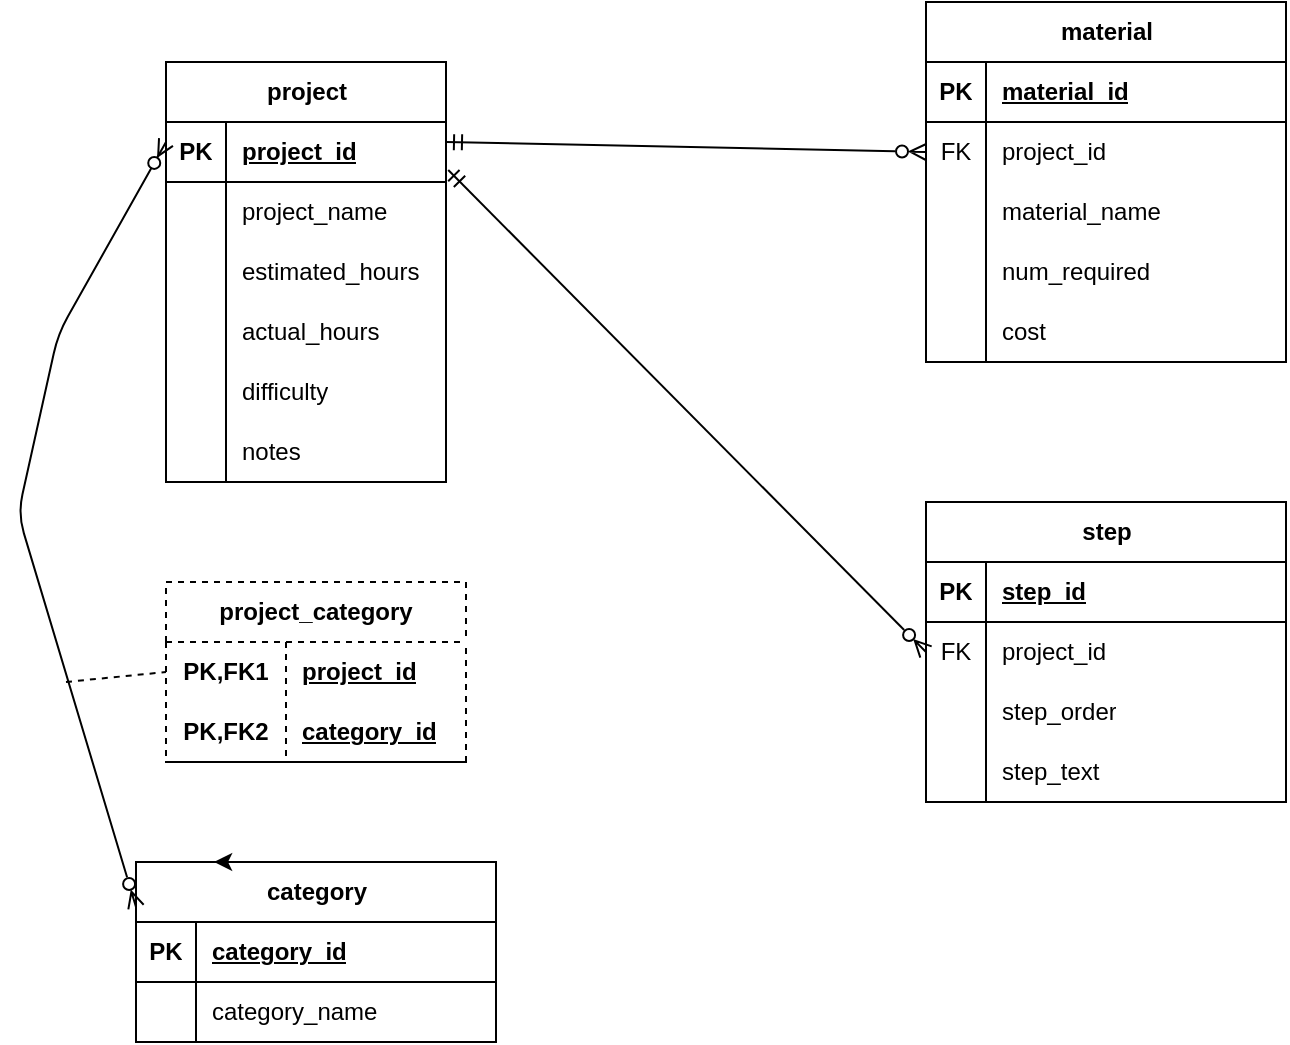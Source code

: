 <mxfile version="26.0.9">
  <diagram name="Page-1" id="Xn7ntxZpE5jYEDATrZIP">
    <mxGraphModel dx="1964" dy="854" grid="1" gridSize="10" guides="1" tooltips="1" connect="1" arrows="1" fold="1" page="1" pageScale="1" pageWidth="850" pageHeight="1100" math="0" shadow="0">
      <root>
        <mxCell id="0" />
        <mxCell id="1" parent="0" />
        <mxCell id="2nytG0gVea6tJ5IU2Dzw-1" value="project" style="shape=table;startSize=30;container=1;collapsible=1;childLayout=tableLayout;fixedRows=1;rowLines=0;fontStyle=1;align=center;resizeLast=1;html=1;" vertex="1" parent="1">
          <mxGeometry x="-50" y="60" width="140" height="210" as="geometry" />
        </mxCell>
        <mxCell id="2nytG0gVea6tJ5IU2Dzw-2" value="" style="shape=tableRow;horizontal=0;startSize=0;swimlaneHead=0;swimlaneBody=0;fillColor=none;collapsible=0;dropTarget=0;points=[[0,0.5],[1,0.5]];portConstraint=eastwest;top=0;left=0;right=0;bottom=1;" vertex="1" parent="2nytG0gVea6tJ5IU2Dzw-1">
          <mxGeometry y="30" width="140" height="30" as="geometry" />
        </mxCell>
        <mxCell id="2nytG0gVea6tJ5IU2Dzw-3" value="PK" style="shape=partialRectangle;connectable=0;fillColor=none;top=0;left=0;bottom=0;right=0;fontStyle=1;overflow=hidden;whiteSpace=wrap;html=1;" vertex="1" parent="2nytG0gVea6tJ5IU2Dzw-2">
          <mxGeometry width="30" height="30" as="geometry">
            <mxRectangle width="30" height="30" as="alternateBounds" />
          </mxGeometry>
        </mxCell>
        <mxCell id="2nytG0gVea6tJ5IU2Dzw-4" value="project_id" style="shape=partialRectangle;connectable=0;fillColor=none;top=0;left=0;bottom=0;right=0;align=left;spacingLeft=6;fontStyle=5;overflow=hidden;whiteSpace=wrap;html=1;" vertex="1" parent="2nytG0gVea6tJ5IU2Dzw-2">
          <mxGeometry x="30" width="110" height="30" as="geometry">
            <mxRectangle width="110" height="30" as="alternateBounds" />
          </mxGeometry>
        </mxCell>
        <mxCell id="2nytG0gVea6tJ5IU2Dzw-5" value="" style="shape=tableRow;horizontal=0;startSize=0;swimlaneHead=0;swimlaneBody=0;fillColor=none;collapsible=0;dropTarget=0;points=[[0,0.5],[1,0.5]];portConstraint=eastwest;top=0;left=0;right=0;bottom=0;" vertex="1" parent="2nytG0gVea6tJ5IU2Dzw-1">
          <mxGeometry y="60" width="140" height="30" as="geometry" />
        </mxCell>
        <mxCell id="2nytG0gVea6tJ5IU2Dzw-6" value="" style="shape=partialRectangle;connectable=0;fillColor=none;top=0;left=0;bottom=0;right=0;editable=1;overflow=hidden;whiteSpace=wrap;html=1;" vertex="1" parent="2nytG0gVea6tJ5IU2Dzw-5">
          <mxGeometry width="30" height="30" as="geometry">
            <mxRectangle width="30" height="30" as="alternateBounds" />
          </mxGeometry>
        </mxCell>
        <mxCell id="2nytG0gVea6tJ5IU2Dzw-7" value="project_name" style="shape=partialRectangle;connectable=0;fillColor=none;top=0;left=0;bottom=0;right=0;align=left;spacingLeft=6;overflow=hidden;whiteSpace=wrap;html=1;" vertex="1" parent="2nytG0gVea6tJ5IU2Dzw-5">
          <mxGeometry x="30" width="110" height="30" as="geometry">
            <mxRectangle width="110" height="30" as="alternateBounds" />
          </mxGeometry>
        </mxCell>
        <mxCell id="2nytG0gVea6tJ5IU2Dzw-8" value="" style="shape=tableRow;horizontal=0;startSize=0;swimlaneHead=0;swimlaneBody=0;fillColor=none;collapsible=0;dropTarget=0;points=[[0,0.5],[1,0.5]];portConstraint=eastwest;top=0;left=0;right=0;bottom=0;" vertex="1" parent="2nytG0gVea6tJ5IU2Dzw-1">
          <mxGeometry y="90" width="140" height="30" as="geometry" />
        </mxCell>
        <mxCell id="2nytG0gVea6tJ5IU2Dzw-9" value="" style="shape=partialRectangle;connectable=0;fillColor=none;top=0;left=0;bottom=0;right=0;editable=1;overflow=hidden;whiteSpace=wrap;html=1;" vertex="1" parent="2nytG0gVea6tJ5IU2Dzw-8">
          <mxGeometry width="30" height="30" as="geometry">
            <mxRectangle width="30" height="30" as="alternateBounds" />
          </mxGeometry>
        </mxCell>
        <mxCell id="2nytG0gVea6tJ5IU2Dzw-10" value="estimated_hours" style="shape=partialRectangle;connectable=0;fillColor=none;top=0;left=0;bottom=0;right=0;align=left;spacingLeft=6;overflow=hidden;whiteSpace=wrap;html=1;" vertex="1" parent="2nytG0gVea6tJ5IU2Dzw-8">
          <mxGeometry x="30" width="110" height="30" as="geometry">
            <mxRectangle width="110" height="30" as="alternateBounds" />
          </mxGeometry>
        </mxCell>
        <mxCell id="2nytG0gVea6tJ5IU2Dzw-11" value="" style="shape=tableRow;horizontal=0;startSize=0;swimlaneHead=0;swimlaneBody=0;fillColor=none;collapsible=0;dropTarget=0;points=[[0,0.5],[1,0.5]];portConstraint=eastwest;top=0;left=0;right=0;bottom=0;" vertex="1" parent="2nytG0gVea6tJ5IU2Dzw-1">
          <mxGeometry y="120" width="140" height="30" as="geometry" />
        </mxCell>
        <mxCell id="2nytG0gVea6tJ5IU2Dzw-12" value="" style="shape=partialRectangle;connectable=0;fillColor=none;top=0;left=0;bottom=0;right=0;editable=1;overflow=hidden;whiteSpace=wrap;html=1;" vertex="1" parent="2nytG0gVea6tJ5IU2Dzw-11">
          <mxGeometry width="30" height="30" as="geometry">
            <mxRectangle width="30" height="30" as="alternateBounds" />
          </mxGeometry>
        </mxCell>
        <mxCell id="2nytG0gVea6tJ5IU2Dzw-13" value="actual_hours" style="shape=partialRectangle;connectable=0;fillColor=none;top=0;left=0;bottom=0;right=0;align=left;spacingLeft=6;overflow=hidden;whiteSpace=wrap;html=1;" vertex="1" parent="2nytG0gVea6tJ5IU2Dzw-11">
          <mxGeometry x="30" width="110" height="30" as="geometry">
            <mxRectangle width="110" height="30" as="alternateBounds" />
          </mxGeometry>
        </mxCell>
        <mxCell id="2nytG0gVea6tJ5IU2Dzw-20" style="shape=tableRow;horizontal=0;startSize=0;swimlaneHead=0;swimlaneBody=0;fillColor=none;collapsible=0;dropTarget=0;points=[[0,0.5],[1,0.5]];portConstraint=eastwest;top=0;left=0;right=0;bottom=0;" vertex="1" parent="2nytG0gVea6tJ5IU2Dzw-1">
          <mxGeometry y="150" width="140" height="30" as="geometry" />
        </mxCell>
        <mxCell id="2nytG0gVea6tJ5IU2Dzw-21" style="shape=partialRectangle;connectable=0;fillColor=none;top=0;left=0;bottom=0;right=0;editable=1;overflow=hidden;whiteSpace=wrap;html=1;" vertex="1" parent="2nytG0gVea6tJ5IU2Dzw-20">
          <mxGeometry width="30" height="30" as="geometry">
            <mxRectangle width="30" height="30" as="alternateBounds" />
          </mxGeometry>
        </mxCell>
        <mxCell id="2nytG0gVea6tJ5IU2Dzw-22" value="difficulty" style="shape=partialRectangle;connectable=0;fillColor=none;top=0;left=0;bottom=0;right=0;align=left;spacingLeft=6;overflow=hidden;whiteSpace=wrap;html=1;" vertex="1" parent="2nytG0gVea6tJ5IU2Dzw-20">
          <mxGeometry x="30" width="110" height="30" as="geometry">
            <mxRectangle width="110" height="30" as="alternateBounds" />
          </mxGeometry>
        </mxCell>
        <mxCell id="2nytG0gVea6tJ5IU2Dzw-17" style="shape=tableRow;horizontal=0;startSize=0;swimlaneHead=0;swimlaneBody=0;fillColor=none;collapsible=0;dropTarget=0;points=[[0,0.5],[1,0.5]];portConstraint=eastwest;top=0;left=0;right=0;bottom=0;" vertex="1" parent="2nytG0gVea6tJ5IU2Dzw-1">
          <mxGeometry y="180" width="140" height="30" as="geometry" />
        </mxCell>
        <mxCell id="2nytG0gVea6tJ5IU2Dzw-18" style="shape=partialRectangle;connectable=0;fillColor=none;top=0;left=0;bottom=0;right=0;editable=1;overflow=hidden;whiteSpace=wrap;html=1;" vertex="1" parent="2nytG0gVea6tJ5IU2Dzw-17">
          <mxGeometry width="30" height="30" as="geometry">
            <mxRectangle width="30" height="30" as="alternateBounds" />
          </mxGeometry>
        </mxCell>
        <mxCell id="2nytG0gVea6tJ5IU2Dzw-19" value="notes" style="shape=partialRectangle;connectable=0;fillColor=none;top=0;left=0;bottom=0;right=0;align=left;spacingLeft=6;overflow=hidden;whiteSpace=wrap;html=1;" vertex="1" parent="2nytG0gVea6tJ5IU2Dzw-17">
          <mxGeometry x="30" width="110" height="30" as="geometry">
            <mxRectangle width="110" height="30" as="alternateBounds" />
          </mxGeometry>
        </mxCell>
        <mxCell id="2nytG0gVea6tJ5IU2Dzw-23" value="material" style="shape=table;startSize=30;container=1;collapsible=1;childLayout=tableLayout;fixedRows=1;rowLines=0;fontStyle=1;align=center;resizeLast=1;html=1;" vertex="1" parent="1">
          <mxGeometry x="330" y="30" width="180" height="180" as="geometry" />
        </mxCell>
        <mxCell id="2nytG0gVea6tJ5IU2Dzw-24" value="" style="shape=tableRow;horizontal=0;startSize=0;swimlaneHead=0;swimlaneBody=0;fillColor=none;collapsible=0;dropTarget=0;points=[[0,0.5],[1,0.5]];portConstraint=eastwest;top=0;left=0;right=0;bottom=1;" vertex="1" parent="2nytG0gVea6tJ5IU2Dzw-23">
          <mxGeometry y="30" width="180" height="30" as="geometry" />
        </mxCell>
        <mxCell id="2nytG0gVea6tJ5IU2Dzw-25" value="PK" style="shape=partialRectangle;connectable=0;fillColor=none;top=0;left=0;bottom=0;right=0;fontStyle=1;overflow=hidden;whiteSpace=wrap;html=1;" vertex="1" parent="2nytG0gVea6tJ5IU2Dzw-24">
          <mxGeometry width="30" height="30" as="geometry">
            <mxRectangle width="30" height="30" as="alternateBounds" />
          </mxGeometry>
        </mxCell>
        <mxCell id="2nytG0gVea6tJ5IU2Dzw-26" value="material_id" style="shape=partialRectangle;connectable=0;fillColor=none;top=0;left=0;bottom=0;right=0;align=left;spacingLeft=6;fontStyle=5;overflow=hidden;whiteSpace=wrap;html=1;" vertex="1" parent="2nytG0gVea6tJ5IU2Dzw-24">
          <mxGeometry x="30" width="150" height="30" as="geometry">
            <mxRectangle width="150" height="30" as="alternateBounds" />
          </mxGeometry>
        </mxCell>
        <mxCell id="2nytG0gVea6tJ5IU2Dzw-27" value="" style="shape=tableRow;horizontal=0;startSize=0;swimlaneHead=0;swimlaneBody=0;fillColor=none;collapsible=0;dropTarget=0;points=[[0,0.5],[1,0.5]];portConstraint=eastwest;top=0;left=0;right=0;bottom=0;" vertex="1" parent="2nytG0gVea6tJ5IU2Dzw-23">
          <mxGeometry y="60" width="180" height="30" as="geometry" />
        </mxCell>
        <mxCell id="2nytG0gVea6tJ5IU2Dzw-28" value="FK" style="shape=partialRectangle;connectable=0;fillColor=none;top=0;left=0;bottom=0;right=0;editable=1;overflow=hidden;whiteSpace=wrap;html=1;" vertex="1" parent="2nytG0gVea6tJ5IU2Dzw-27">
          <mxGeometry width="30" height="30" as="geometry">
            <mxRectangle width="30" height="30" as="alternateBounds" />
          </mxGeometry>
        </mxCell>
        <mxCell id="2nytG0gVea6tJ5IU2Dzw-29" value="project_id" style="shape=partialRectangle;connectable=0;fillColor=none;top=0;left=0;bottom=0;right=0;align=left;spacingLeft=6;overflow=hidden;whiteSpace=wrap;html=1;" vertex="1" parent="2nytG0gVea6tJ5IU2Dzw-27">
          <mxGeometry x="30" width="150" height="30" as="geometry">
            <mxRectangle width="150" height="30" as="alternateBounds" />
          </mxGeometry>
        </mxCell>
        <mxCell id="2nytG0gVea6tJ5IU2Dzw-30" value="" style="shape=tableRow;horizontal=0;startSize=0;swimlaneHead=0;swimlaneBody=0;fillColor=none;collapsible=0;dropTarget=0;points=[[0,0.5],[1,0.5]];portConstraint=eastwest;top=0;left=0;right=0;bottom=0;" vertex="1" parent="2nytG0gVea6tJ5IU2Dzw-23">
          <mxGeometry y="90" width="180" height="30" as="geometry" />
        </mxCell>
        <mxCell id="2nytG0gVea6tJ5IU2Dzw-31" value="" style="shape=partialRectangle;connectable=0;fillColor=none;top=0;left=0;bottom=0;right=0;editable=1;overflow=hidden;whiteSpace=wrap;html=1;" vertex="1" parent="2nytG0gVea6tJ5IU2Dzw-30">
          <mxGeometry width="30" height="30" as="geometry">
            <mxRectangle width="30" height="30" as="alternateBounds" />
          </mxGeometry>
        </mxCell>
        <mxCell id="2nytG0gVea6tJ5IU2Dzw-32" value="material_name" style="shape=partialRectangle;connectable=0;fillColor=none;top=0;left=0;bottom=0;right=0;align=left;spacingLeft=6;overflow=hidden;whiteSpace=wrap;html=1;" vertex="1" parent="2nytG0gVea6tJ5IU2Dzw-30">
          <mxGeometry x="30" width="150" height="30" as="geometry">
            <mxRectangle width="150" height="30" as="alternateBounds" />
          </mxGeometry>
        </mxCell>
        <mxCell id="2nytG0gVea6tJ5IU2Dzw-36" style="shape=tableRow;horizontal=0;startSize=0;swimlaneHead=0;swimlaneBody=0;fillColor=none;collapsible=0;dropTarget=0;points=[[0,0.5],[1,0.5]];portConstraint=eastwest;top=0;left=0;right=0;bottom=0;" vertex="1" parent="2nytG0gVea6tJ5IU2Dzw-23">
          <mxGeometry y="120" width="180" height="30" as="geometry" />
        </mxCell>
        <mxCell id="2nytG0gVea6tJ5IU2Dzw-37" style="shape=partialRectangle;connectable=0;fillColor=none;top=0;left=0;bottom=0;right=0;editable=1;overflow=hidden;whiteSpace=wrap;html=1;" vertex="1" parent="2nytG0gVea6tJ5IU2Dzw-36">
          <mxGeometry width="30" height="30" as="geometry">
            <mxRectangle width="30" height="30" as="alternateBounds" />
          </mxGeometry>
        </mxCell>
        <mxCell id="2nytG0gVea6tJ5IU2Dzw-38" value="num_required" style="shape=partialRectangle;connectable=0;fillColor=none;top=0;left=0;bottom=0;right=0;align=left;spacingLeft=6;overflow=hidden;whiteSpace=wrap;html=1;" vertex="1" parent="2nytG0gVea6tJ5IU2Dzw-36">
          <mxGeometry x="30" width="150" height="30" as="geometry">
            <mxRectangle width="150" height="30" as="alternateBounds" />
          </mxGeometry>
        </mxCell>
        <mxCell id="2nytG0gVea6tJ5IU2Dzw-45" style="shape=tableRow;horizontal=0;startSize=0;swimlaneHead=0;swimlaneBody=0;fillColor=none;collapsible=0;dropTarget=0;points=[[0,0.5],[1,0.5]];portConstraint=eastwest;top=0;left=0;right=0;bottom=0;" vertex="1" parent="2nytG0gVea6tJ5IU2Dzw-23">
          <mxGeometry y="150" width="180" height="30" as="geometry" />
        </mxCell>
        <mxCell id="2nytG0gVea6tJ5IU2Dzw-46" style="shape=partialRectangle;connectable=0;fillColor=none;top=0;left=0;bottom=0;right=0;editable=1;overflow=hidden;whiteSpace=wrap;html=1;" vertex="1" parent="2nytG0gVea6tJ5IU2Dzw-45">
          <mxGeometry width="30" height="30" as="geometry">
            <mxRectangle width="30" height="30" as="alternateBounds" />
          </mxGeometry>
        </mxCell>
        <mxCell id="2nytG0gVea6tJ5IU2Dzw-47" value="cost" style="shape=partialRectangle;connectable=0;fillColor=none;top=0;left=0;bottom=0;right=0;align=left;spacingLeft=6;overflow=hidden;whiteSpace=wrap;html=1;" vertex="1" parent="2nytG0gVea6tJ5IU2Dzw-45">
          <mxGeometry x="30" width="150" height="30" as="geometry">
            <mxRectangle width="150" height="30" as="alternateBounds" />
          </mxGeometry>
        </mxCell>
        <mxCell id="2nytG0gVea6tJ5IU2Dzw-61" value="step" style="shape=table;startSize=30;container=1;collapsible=1;childLayout=tableLayout;fixedRows=1;rowLines=0;fontStyle=1;align=center;resizeLast=1;html=1;" vertex="1" parent="1">
          <mxGeometry x="330" y="280" width="180" height="150" as="geometry" />
        </mxCell>
        <mxCell id="2nytG0gVea6tJ5IU2Dzw-62" value="" style="shape=tableRow;horizontal=0;startSize=0;swimlaneHead=0;swimlaneBody=0;fillColor=none;collapsible=0;dropTarget=0;points=[[0,0.5],[1,0.5]];portConstraint=eastwest;top=0;left=0;right=0;bottom=1;" vertex="1" parent="2nytG0gVea6tJ5IU2Dzw-61">
          <mxGeometry y="30" width="180" height="30" as="geometry" />
        </mxCell>
        <mxCell id="2nytG0gVea6tJ5IU2Dzw-63" value="PK" style="shape=partialRectangle;connectable=0;fillColor=none;top=0;left=0;bottom=0;right=0;fontStyle=1;overflow=hidden;whiteSpace=wrap;html=1;" vertex="1" parent="2nytG0gVea6tJ5IU2Dzw-62">
          <mxGeometry width="30" height="30" as="geometry">
            <mxRectangle width="30" height="30" as="alternateBounds" />
          </mxGeometry>
        </mxCell>
        <mxCell id="2nytG0gVea6tJ5IU2Dzw-64" value="step_id" style="shape=partialRectangle;connectable=0;fillColor=none;top=0;left=0;bottom=0;right=0;align=left;spacingLeft=6;fontStyle=5;overflow=hidden;whiteSpace=wrap;html=1;" vertex="1" parent="2nytG0gVea6tJ5IU2Dzw-62">
          <mxGeometry x="30" width="150" height="30" as="geometry">
            <mxRectangle width="150" height="30" as="alternateBounds" />
          </mxGeometry>
        </mxCell>
        <mxCell id="2nytG0gVea6tJ5IU2Dzw-65" value="" style="shape=tableRow;horizontal=0;startSize=0;swimlaneHead=0;swimlaneBody=0;fillColor=none;collapsible=0;dropTarget=0;points=[[0,0.5],[1,0.5]];portConstraint=eastwest;top=0;left=0;right=0;bottom=0;" vertex="1" parent="2nytG0gVea6tJ5IU2Dzw-61">
          <mxGeometry y="60" width="180" height="30" as="geometry" />
        </mxCell>
        <mxCell id="2nytG0gVea6tJ5IU2Dzw-66" value="FK" style="shape=partialRectangle;connectable=0;fillColor=none;top=0;left=0;bottom=0;right=0;editable=1;overflow=hidden;whiteSpace=wrap;html=1;" vertex="1" parent="2nytG0gVea6tJ5IU2Dzw-65">
          <mxGeometry width="30" height="30" as="geometry">
            <mxRectangle width="30" height="30" as="alternateBounds" />
          </mxGeometry>
        </mxCell>
        <mxCell id="2nytG0gVea6tJ5IU2Dzw-67" value="project_id" style="shape=partialRectangle;connectable=0;fillColor=none;top=0;left=0;bottom=0;right=0;align=left;spacingLeft=6;overflow=hidden;whiteSpace=wrap;html=1;" vertex="1" parent="2nytG0gVea6tJ5IU2Dzw-65">
          <mxGeometry x="30" width="150" height="30" as="geometry">
            <mxRectangle width="150" height="30" as="alternateBounds" />
          </mxGeometry>
        </mxCell>
        <mxCell id="2nytG0gVea6tJ5IU2Dzw-68" value="" style="shape=tableRow;horizontal=0;startSize=0;swimlaneHead=0;swimlaneBody=0;fillColor=none;collapsible=0;dropTarget=0;points=[[0,0.5],[1,0.5]];portConstraint=eastwest;top=0;left=0;right=0;bottom=0;" vertex="1" parent="2nytG0gVea6tJ5IU2Dzw-61">
          <mxGeometry y="90" width="180" height="30" as="geometry" />
        </mxCell>
        <mxCell id="2nytG0gVea6tJ5IU2Dzw-69" value="" style="shape=partialRectangle;connectable=0;fillColor=none;top=0;left=0;bottom=0;right=0;editable=1;overflow=hidden;whiteSpace=wrap;html=1;" vertex="1" parent="2nytG0gVea6tJ5IU2Dzw-68">
          <mxGeometry width="30" height="30" as="geometry">
            <mxRectangle width="30" height="30" as="alternateBounds" />
          </mxGeometry>
        </mxCell>
        <mxCell id="2nytG0gVea6tJ5IU2Dzw-70" value="step_order" style="shape=partialRectangle;connectable=0;fillColor=none;top=0;left=0;bottom=0;right=0;align=left;spacingLeft=6;overflow=hidden;whiteSpace=wrap;html=1;" vertex="1" parent="2nytG0gVea6tJ5IU2Dzw-68">
          <mxGeometry x="30" width="150" height="30" as="geometry">
            <mxRectangle width="150" height="30" as="alternateBounds" />
          </mxGeometry>
        </mxCell>
        <mxCell id="2nytG0gVea6tJ5IU2Dzw-71" value="" style="shape=tableRow;horizontal=0;startSize=0;swimlaneHead=0;swimlaneBody=0;fillColor=none;collapsible=0;dropTarget=0;points=[[0,0.5],[1,0.5]];portConstraint=eastwest;top=0;left=0;right=0;bottom=0;" vertex="1" parent="2nytG0gVea6tJ5IU2Dzw-61">
          <mxGeometry y="120" width="180" height="30" as="geometry" />
        </mxCell>
        <mxCell id="2nytG0gVea6tJ5IU2Dzw-72" value="" style="shape=partialRectangle;connectable=0;fillColor=none;top=0;left=0;bottom=0;right=0;editable=1;overflow=hidden;whiteSpace=wrap;html=1;" vertex="1" parent="2nytG0gVea6tJ5IU2Dzw-71">
          <mxGeometry width="30" height="30" as="geometry">
            <mxRectangle width="30" height="30" as="alternateBounds" />
          </mxGeometry>
        </mxCell>
        <mxCell id="2nytG0gVea6tJ5IU2Dzw-73" value="step_text" style="shape=partialRectangle;connectable=0;fillColor=none;top=0;left=0;bottom=0;right=0;align=left;spacingLeft=6;overflow=hidden;whiteSpace=wrap;html=1;" vertex="1" parent="2nytG0gVea6tJ5IU2Dzw-71">
          <mxGeometry x="30" width="150" height="30" as="geometry">
            <mxRectangle width="150" height="30" as="alternateBounds" />
          </mxGeometry>
        </mxCell>
        <mxCell id="2nytG0gVea6tJ5IU2Dzw-74" value="category" style="shape=table;startSize=30;container=1;collapsible=1;childLayout=tableLayout;fixedRows=1;rowLines=0;fontStyle=1;align=center;resizeLast=1;html=1;" vertex="1" parent="1">
          <mxGeometry x="-65" y="460" width="180" height="90" as="geometry" />
        </mxCell>
        <mxCell id="2nytG0gVea6tJ5IU2Dzw-75" value="" style="shape=tableRow;horizontal=0;startSize=0;swimlaneHead=0;swimlaneBody=0;fillColor=none;collapsible=0;dropTarget=0;points=[[0,0.5],[1,0.5]];portConstraint=eastwest;top=0;left=0;right=0;bottom=1;" vertex="1" parent="2nytG0gVea6tJ5IU2Dzw-74">
          <mxGeometry y="30" width="180" height="30" as="geometry" />
        </mxCell>
        <mxCell id="2nytG0gVea6tJ5IU2Dzw-76" value="PK" style="shape=partialRectangle;connectable=0;fillColor=none;top=0;left=0;bottom=0;right=0;fontStyle=1;overflow=hidden;whiteSpace=wrap;html=1;" vertex="1" parent="2nytG0gVea6tJ5IU2Dzw-75">
          <mxGeometry width="30" height="30" as="geometry">
            <mxRectangle width="30" height="30" as="alternateBounds" />
          </mxGeometry>
        </mxCell>
        <mxCell id="2nytG0gVea6tJ5IU2Dzw-77" value="category_id" style="shape=partialRectangle;connectable=0;fillColor=none;top=0;left=0;bottom=0;right=0;align=left;spacingLeft=6;fontStyle=5;overflow=hidden;whiteSpace=wrap;html=1;" vertex="1" parent="2nytG0gVea6tJ5IU2Dzw-75">
          <mxGeometry x="30" width="150" height="30" as="geometry">
            <mxRectangle width="150" height="30" as="alternateBounds" />
          </mxGeometry>
        </mxCell>
        <mxCell id="2nytG0gVea6tJ5IU2Dzw-78" value="" style="shape=tableRow;horizontal=0;startSize=0;swimlaneHead=0;swimlaneBody=0;fillColor=none;collapsible=0;dropTarget=0;points=[[0,0.5],[1,0.5]];portConstraint=eastwest;top=0;left=0;right=0;bottom=0;" vertex="1" parent="2nytG0gVea6tJ5IU2Dzw-74">
          <mxGeometry y="60" width="180" height="30" as="geometry" />
        </mxCell>
        <mxCell id="2nytG0gVea6tJ5IU2Dzw-79" value="" style="shape=partialRectangle;connectable=0;fillColor=none;top=0;left=0;bottom=0;right=0;editable=1;overflow=hidden;whiteSpace=wrap;html=1;" vertex="1" parent="2nytG0gVea6tJ5IU2Dzw-78">
          <mxGeometry width="30" height="30" as="geometry">
            <mxRectangle width="30" height="30" as="alternateBounds" />
          </mxGeometry>
        </mxCell>
        <mxCell id="2nytG0gVea6tJ5IU2Dzw-80" value="category_name" style="shape=partialRectangle;connectable=0;fillColor=none;top=0;left=0;bottom=0;right=0;align=left;spacingLeft=6;overflow=hidden;whiteSpace=wrap;html=1;" vertex="1" parent="2nytG0gVea6tJ5IU2Dzw-78">
          <mxGeometry x="30" width="150" height="30" as="geometry">
            <mxRectangle width="150" height="30" as="alternateBounds" />
          </mxGeometry>
        </mxCell>
        <mxCell id="2nytG0gVea6tJ5IU2Dzw-87" value="project_category" style="shape=table;startSize=30;container=1;collapsible=1;childLayout=tableLayout;fixedRows=1;rowLines=0;fontStyle=1;align=center;resizeLast=1;html=1;whiteSpace=wrap;dashed=1;" vertex="1" parent="1">
          <mxGeometry x="-50" y="320" width="150" height="90" as="geometry" />
        </mxCell>
        <mxCell id="2nytG0gVea6tJ5IU2Dzw-88" value="" style="shape=tableRow;horizontal=0;startSize=0;swimlaneHead=0;swimlaneBody=0;fillColor=none;collapsible=0;dropTarget=0;points=[[0,0.5],[1,0.5]];portConstraint=eastwest;top=0;left=0;right=0;bottom=0;html=1;" vertex="1" parent="2nytG0gVea6tJ5IU2Dzw-87">
          <mxGeometry y="30" width="150" height="30" as="geometry" />
        </mxCell>
        <mxCell id="2nytG0gVea6tJ5IU2Dzw-89" value="PK,FK1" style="shape=partialRectangle;connectable=0;fillColor=none;top=0;left=0;bottom=0;right=0;fontStyle=1;overflow=hidden;html=1;whiteSpace=wrap;" vertex="1" parent="2nytG0gVea6tJ5IU2Dzw-88">
          <mxGeometry width="60" height="30" as="geometry">
            <mxRectangle width="60" height="30" as="alternateBounds" />
          </mxGeometry>
        </mxCell>
        <mxCell id="2nytG0gVea6tJ5IU2Dzw-90" value="project_id" style="shape=partialRectangle;connectable=0;fillColor=none;top=0;left=0;bottom=0;right=0;align=left;spacingLeft=6;fontStyle=5;overflow=hidden;html=1;whiteSpace=wrap;" vertex="1" parent="2nytG0gVea6tJ5IU2Dzw-88">
          <mxGeometry x="60" width="90" height="30" as="geometry">
            <mxRectangle width="90" height="30" as="alternateBounds" />
          </mxGeometry>
        </mxCell>
        <mxCell id="2nytG0gVea6tJ5IU2Dzw-91" value="" style="shape=tableRow;horizontal=0;startSize=0;swimlaneHead=0;swimlaneBody=0;fillColor=none;collapsible=0;dropTarget=0;points=[[0,0.5],[1,0.5]];portConstraint=eastwest;top=0;left=0;right=0;bottom=1;html=1;" vertex="1" parent="2nytG0gVea6tJ5IU2Dzw-87">
          <mxGeometry y="60" width="150" height="30" as="geometry" />
        </mxCell>
        <mxCell id="2nytG0gVea6tJ5IU2Dzw-92" value="PK,FK2" style="shape=partialRectangle;connectable=0;fillColor=none;top=0;left=0;bottom=0;right=0;fontStyle=1;overflow=hidden;html=1;whiteSpace=wrap;" vertex="1" parent="2nytG0gVea6tJ5IU2Dzw-91">
          <mxGeometry width="60" height="30" as="geometry">
            <mxRectangle width="60" height="30" as="alternateBounds" />
          </mxGeometry>
        </mxCell>
        <mxCell id="2nytG0gVea6tJ5IU2Dzw-93" value="category_id" style="shape=partialRectangle;connectable=0;fillColor=none;top=0;left=0;bottom=0;right=0;align=left;spacingLeft=6;fontStyle=5;overflow=hidden;html=1;whiteSpace=wrap;" vertex="1" parent="2nytG0gVea6tJ5IU2Dzw-91">
          <mxGeometry x="60" width="90" height="30" as="geometry">
            <mxRectangle width="90" height="30" as="alternateBounds" />
          </mxGeometry>
        </mxCell>
        <mxCell id="2nytG0gVea6tJ5IU2Dzw-101" value="" style="fontSize=12;html=1;endArrow=ERzeroToMany;endFill=1;rounded=1;curved=0;startArrow=ERzeroToMany;startFill=0;entryX=0.033;entryY=0.8;entryDx=0;entryDy=0;entryPerimeter=0;exitX=0;exitY=0.25;exitDx=0;exitDy=0;" edge="1" parent="1" source="2nytG0gVea6tJ5IU2Dzw-74">
          <mxGeometry width="100" height="100" relative="1" as="geometry">
            <mxPoint x="-70" y="450" as="sourcePoint" />
            <mxPoint x="-50.0" y="100" as="targetPoint" />
            <Array as="points">
              <mxPoint x="-123.96" y="286" />
              <mxPoint x="-103.96" y="196" />
            </Array>
          </mxGeometry>
        </mxCell>
        <mxCell id="2nytG0gVea6tJ5IU2Dzw-102" value="" style="endArrow=none;html=1;rounded=0;dashed=1;entryX=0;entryY=0.5;entryDx=0;entryDy=0;" edge="1" parent="1" target="2nytG0gVea6tJ5IU2Dzw-88">
          <mxGeometry relative="1" as="geometry">
            <mxPoint x="-100" y="370" as="sourcePoint" />
            <mxPoint x="110" y="330" as="targetPoint" />
          </mxGeometry>
        </mxCell>
        <mxCell id="2nytG0gVea6tJ5IU2Dzw-107" value="" style="endArrow=ERzeroToMany;html=1;rounded=0;entryX=0;entryY=0.5;entryDx=0;entryDy=0;startArrow=ERmandOne;startFill=0;endFill=0;" edge="1" parent="1" target="2nytG0gVea6tJ5IU2Dzw-27">
          <mxGeometry relative="1" as="geometry">
            <mxPoint x="90" y="100" as="sourcePoint" />
            <mxPoint x="250" y="100" as="targetPoint" />
          </mxGeometry>
        </mxCell>
        <mxCell id="2nytG0gVea6tJ5IU2Dzw-108" value="" style="endArrow=ERzeroToMany;html=1;rounded=0;entryX=0;entryY=0.5;entryDx=0;entryDy=0;exitX=1.008;exitY=0.8;exitDx=0;exitDy=0;exitPerimeter=0;startArrow=ERmandOne;startFill=0;endFill=0;" edge="1" parent="1" source="2nytG0gVea6tJ5IU2Dzw-2" target="2nytG0gVea6tJ5IU2Dzw-65">
          <mxGeometry relative="1" as="geometry">
            <mxPoint x="60" y="110" as="sourcePoint" />
            <mxPoint x="310" y="205" as="targetPoint" />
          </mxGeometry>
        </mxCell>
        <mxCell id="2nytG0gVea6tJ5IU2Dzw-109" style="edgeStyle=orthogonalEdgeStyle;rounded=0;orthogonalLoop=1;jettySize=auto;html=1;exitX=0.25;exitY=0;exitDx=0;exitDy=0;entryX=0.217;entryY=0;entryDx=0;entryDy=0;entryPerimeter=0;" edge="1" parent="1" source="2nytG0gVea6tJ5IU2Dzw-74" target="2nytG0gVea6tJ5IU2Dzw-74">
          <mxGeometry relative="1" as="geometry" />
        </mxCell>
      </root>
    </mxGraphModel>
  </diagram>
</mxfile>
